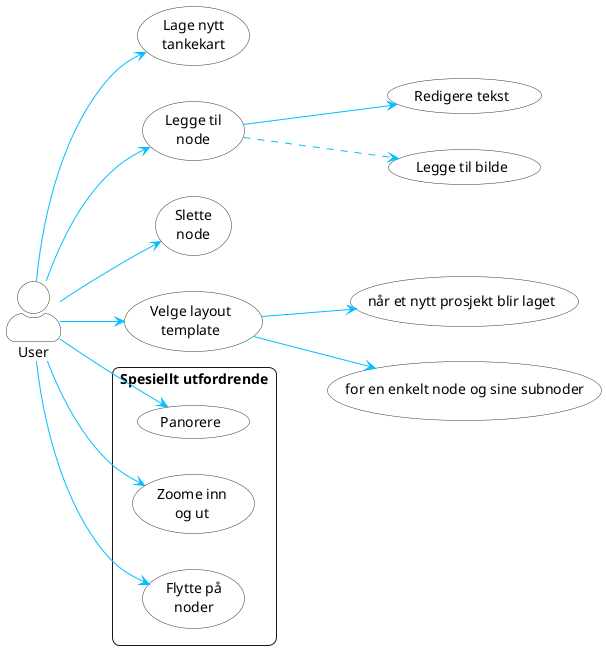 @startuml
'https://plantuml.com/use-case-diagram
left to right direction
skinparam actorStyle awesome

skinparam sequence {
    ActorBorderColor #333
    ActorBackgroundColor white
}

skinparam usecase {
    ArrowColor DeepSkyBlue
    BorderColor #333
    BackgroundColor white
}

skinparam roundcorner 15

usecase "Lage nytt\ntankekart" as New
  usecase "Legge til\nnode" as Add
  usecase "Slette\nnode" as Del
  usecase "Redigere tekst" as Edit
  usecase "Legge til bilde" as Pic
  usecase "Velge layout\ntemplate" as Layout
  usecase "når et nytt prosjekt blir laget" as s
  usecase "for en enkelt node og sine subnoder" as t

rectangle "Spesiellt utfordrende" {
  usecase "Panorere" as Pan
  usecase "Zoome inn\nog ut" as Zoom
  usecase "Flytte på\nnoder" as Drag
}


User --> (New)
User --> (Del)
User --> (Add)

(Add) --> (Edit)
(Add) ..> (Pic)
User --> (Layout)

(Layout) --> (s)
(Layout) --> (t)

User --> (Pan)
User --> (Zoom)
User --> (Drag)

/'note righ of Admin : This is an example.

:Main Admin: as Admin
(Use the application) as (Use)

note right of (Use)
A note can also
be on several lines
end note

note "This note is connected\nto several objects." as N2
(Start) .. N2
N2 .. (Use)'/
@enduml